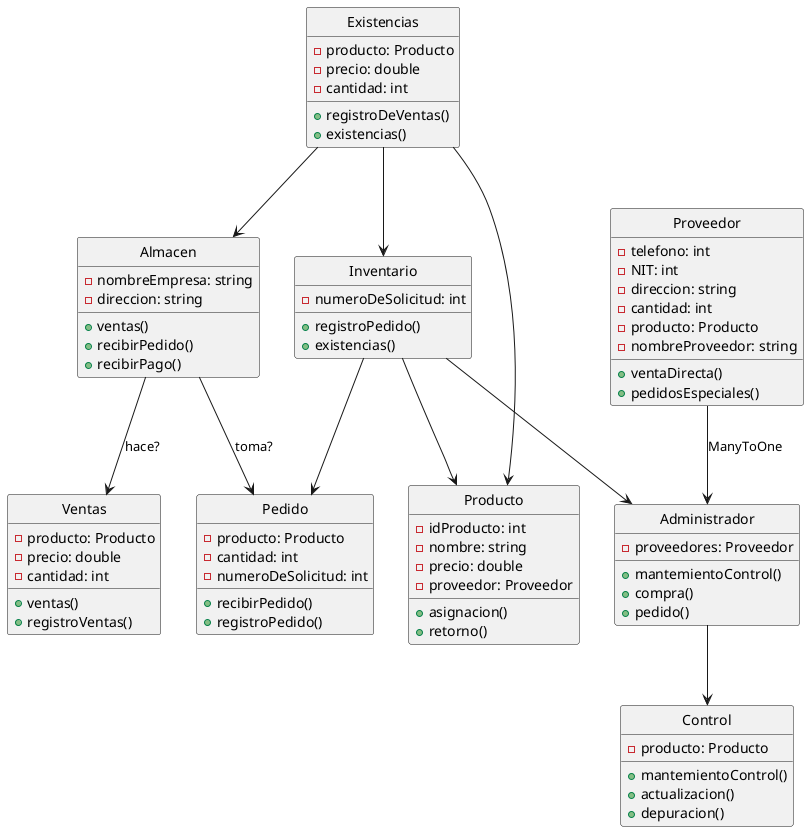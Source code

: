 @startuml latercera
skinparam  Style strictuml
skinparam  SequenceMessageAlignment center

class Ventas{
    - producto: Producto
    - precio: double
    - cantidad: int
    +ventas()
    +registroVentas()
}

class Almacen{
    - nombreEmpresa: string
    - direccion: string
    +ventas()
    +recibirPedido()
    +recibirPago()
}

class Pedido{
    - producto: Producto
    - cantidad: int
    - numeroDeSolicitud: int
    +recibirPedido()
    +registroPedido()
}

class Existencias{
    -producto: Producto
    -precio: double
    -cantidad: int
    +registroDeVentas()
    +existencias()
}

class Producto{
    -idProducto: int
    -nombre: string
    -precio: double
    -proveedor: Proveedor
    +asignacion()
    +retorno()
}

class Inventario{
    -numeroDeSolicitud: int
    +registroPedido()
    +existencias()
}

class Proveedor{
    -telefono: int
    -NIT: int
    -direccion: string
    -cantidad: int
    -producto: Producto
    -nombreProveedor: string
    +ventaDirecta()
    +pedidosEspeciales()
}

class Administrador{
    -proveedores: Proveedor
    +mantemientoControl()
    +compra()
    +pedido()
}

class Control{
    -producto: Producto
    +mantemientoControl()
    +actualizacion()
    +depuracion()
}

Almacen-->Ventas: hace?
Almacen-->Pedido: toma?
Existencias-->Almacen
Existencias-->Producto
Inventario-->Pedido
Inventario-->Producto
Existencias-->Inventario
Proveedor-->Administrador: ManyToOne
Inventario-->Administrador
Administrador-->Control
@enduml